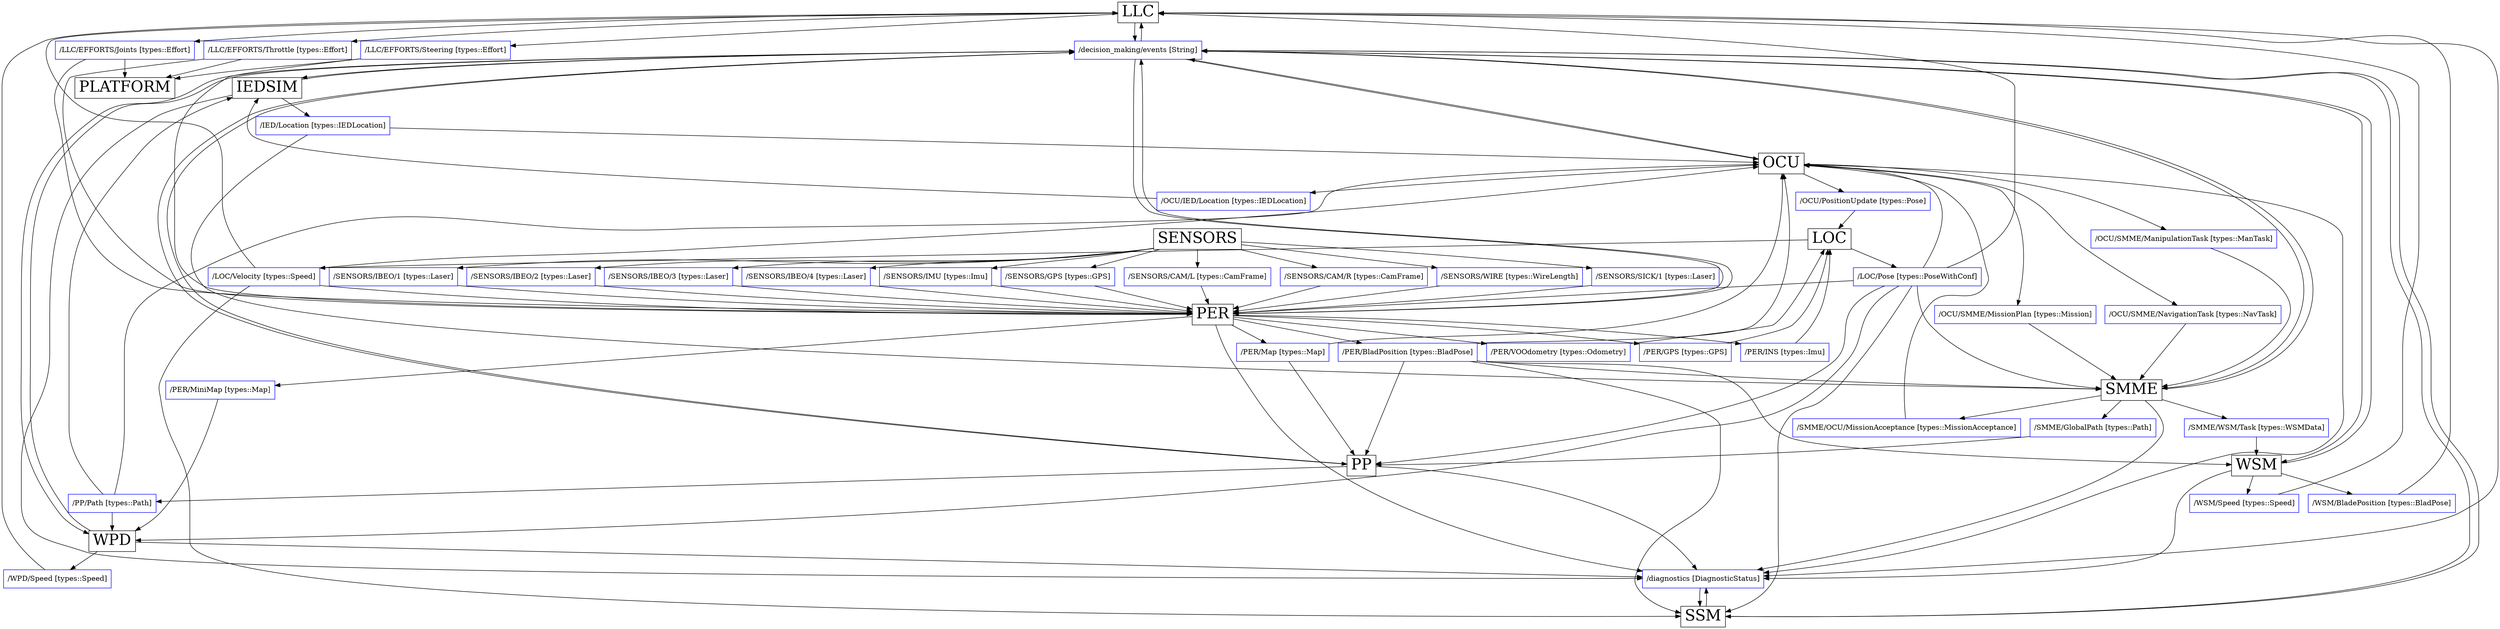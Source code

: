 digraph ICD{
{node [shape="box" fillcolor="gray" fontsize=30]
	LLC OCU PER PP SMME SSM WPD WSM SENSORS PLATFORM LOC IEDSIM
}

{node [shape="box" color="blue"]

#TYPES

event [label="/decision_making/events [String]"]
diagnostic [label="/diagnostics [DiagnosticStatus]"]

IEDLocation [label="/IED/Location [types::IEDLocation]"]
CustomIED [label="/OCU/IED/Location [types::IEDLocation]"]
PositionUpdate [label="/OCU/PositionUpdate [types::Pose]"]
AssignNavTask [label="/OCU/SMME/NavigationTask [types::NavTask]"]
AssignManTask [label="/OCU/SMME/ManipulationTask [types::ManTask]"]
AssignMission [label="/OCU/SMME/MissionPlan [types::Mission]"]
GlobalPath [label="/SMME/GlobalPath [types::Path]"]
MissionAcceptance [label="/SMME/OCU/MissionAcceptance [types::MissionAcceptance]"]
WorkSeqData [label="/SMME/WSM/Task [types::WSMData]"]
LocalPath [label="/PP/Path [types::Path]"]
WPDVelocity [label="/WPD/Speed [types::Speed]"]
WSMVelocity [label="/WSM/Speed [types::Speed]"]
GPS [label="/PER/GPS [types::GPS]"]
INS [label="/PER/INS [types::Imu]"]
BladePosition [label="/PER/BladPosition [types::BladPose]"]
BladePositionCommand [label="/WSM/BladePosition [types::BladPose]"]
Map [label="/PER/Map [types::Map]"]
MiniMap [label="/PER/MiniMap [types::Map]"]
VOOdometry [label="/PER/VOOdometry [types::Odometry]"]
Location [label="/LOC/Pose [types::PoseWithConf]"]
PerVelocity [label="/LOC/Velocity [types::Speed]"]
EffortsTh [label="/LLC/EFFORTS/Throttle [types::Effort]"]
EffortsSt [label="/LLC/EFFORTS/Steering [types::Effort]"]
EffortsJn [label="/LLC/EFFORTS/Joints [types::Effort]"]
SensorINS [label="/SENSORS/IMU [types::Imu]"]
SensorGPS [label="/SENSORS/GPS [types::GPS]"]
SensorCamL [label="/SENSORS/CAM/L [types::CamFrame]"]
SensorCamR [label="/SENSORS/CAM/R [types::CamFrame]"]
SensorWire [label="/SENSORS/WIRE [types::WireLength]"]
SensorSICK [label="/SENSORS/SICK/1 [types::Laser]"]
SensorIBEO1 [label="/SENSORS/IBEO/1 [types::Laser]"]
SensorIBEO2 [label="/SENSORS/IBEO/2 [types::Laser]"]
SensorIBEO3 [label="/SENSORS/IBEO/3 [types::Laser]"]
SensorIBEO4 [label="/SENSORS/IBEO/4 [types::Laser]"]

}

#GRAPH

{IEDSIM LLC OCU PER PP SMME SSM WPD WSM} -> event -> {IEDSIM LLC OCU PER PP SMME SSM WPD WSM}

{IEDSIM LLC OCU PER PP SMME SSM WPD WSM} -> diagnostic -> SSM

IEDSIM -> IEDLocation -> {SMME OCU}

OCU -> CustomIED -> IEDSIM

OCU -> PositionUpdate -> LOC

OCU -> AssignNavTask -> SMME

OCU -> AssignManTask -> SMME

OCU -> AssignMission -> SMME

SMME -> GlobalPath -> PP

SMME -> WorkSeqData -> WSM

SMME -> MissionAcceptance -> OCU

PP -> LocalPath -> {WPD OCU IEDSIM}

WPD -> WPDVelocity -> LLC

WSM -> WSMVelocity -> LLC

WSM -> BladePositionCommand -> LLC

PER -> GPS -> LOC

PER -> INS -> LOC

PER -> BladePosition -> {WSM SSM PP SMME OCU}

PER -> Map -> {PP OCU}

PER -> MiniMap -> WPD

PER -> VOOdometry -> LOC

LOC -> Location -> {PER SSM LLC OCU PP WPD SMME}

LOC -> PerVelocity -> {PER SSM LLC OCU}

SENSORS -> {SensorINS SensorGPS SensorCamL SensorCamR SensorWire SensorSICK SensorIBEO1 SensorIBEO2 SensorIBEO3 SensorIBEO4} -> PER

LLC -> {EffortsTh EffortsSt EffortsJn} -> {PLATFORM PER}

}
